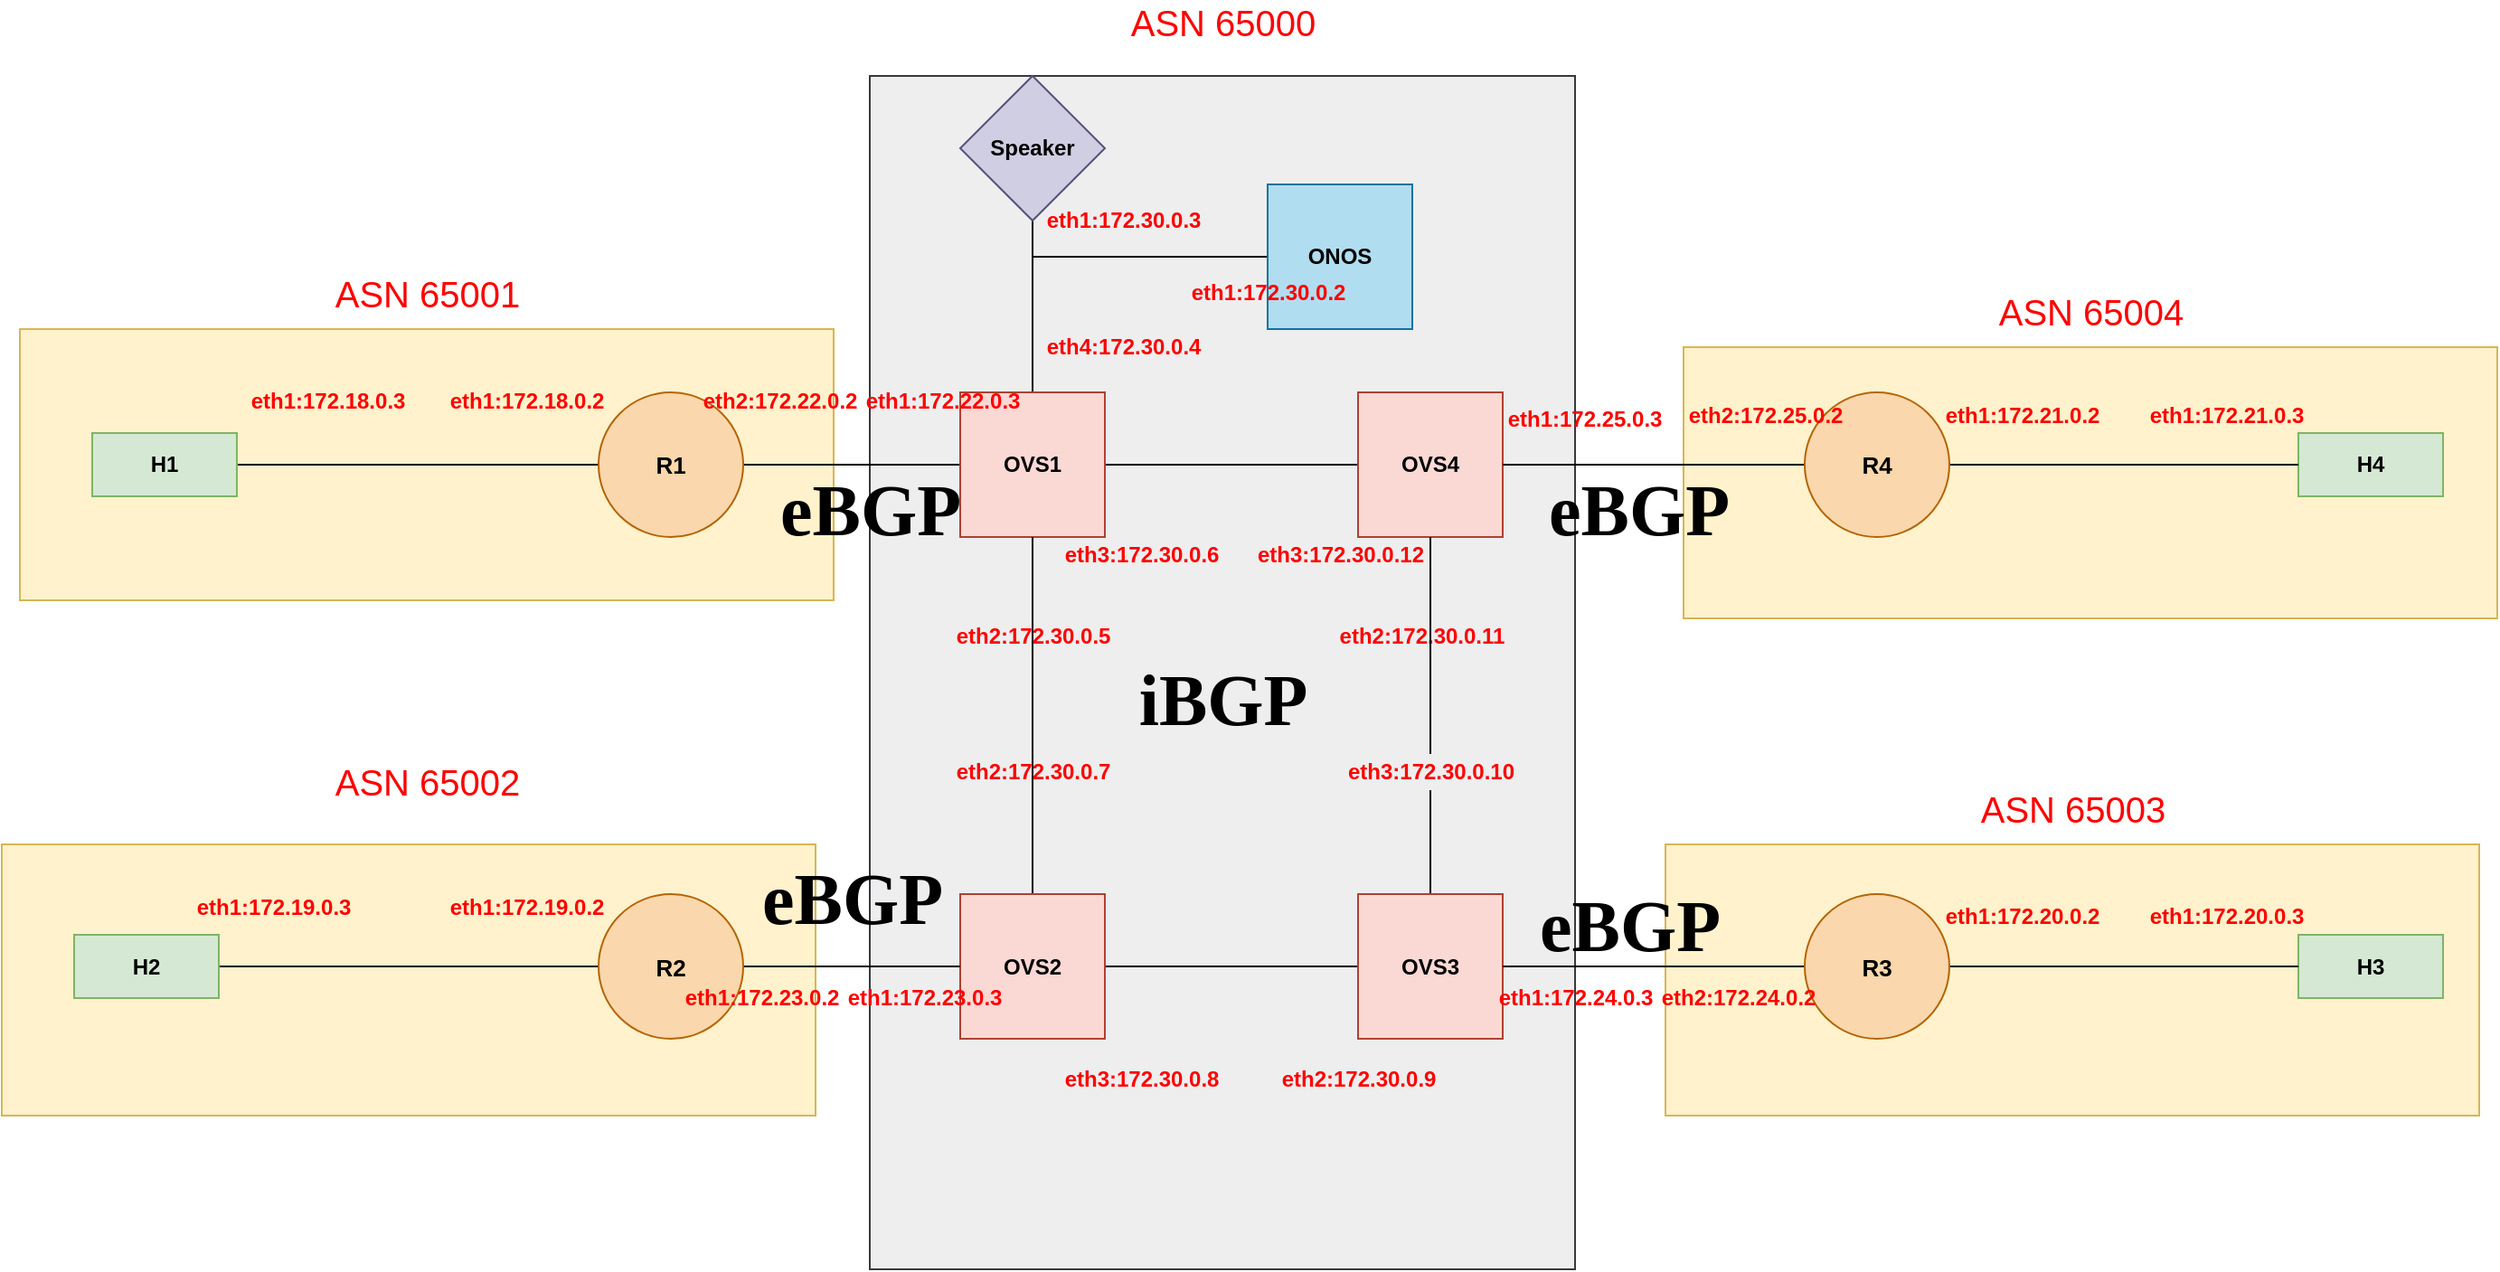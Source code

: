 <mxfile version="13.3.9" type="device"><diagram id="HV6yMSN1wz0igwXv1xap" name="Page-1"><mxGraphModel dx="2249" dy="763" grid="1" gridSize="10" guides="1" tooltips="1" connect="1" arrows="1" fold="1" page="1" pageScale="1" pageWidth="827" pageHeight="1169" math="0" shadow="0"><root><mxCell id="0"/><mxCell id="1" parent="0"/><mxCell id="FBWD2kuqQ2BglfRGtLG2-1" value="" style="rounded=0;whiteSpace=wrap;html=1;fillColor=#fff2cc;strokeColor=#d6b656;fontStyle=1" parent="1" vertex="1"><mxGeometry x="-230" y="190" width="450" height="150" as="geometry"/></mxCell><mxCell id="FBWD2kuqQ2BglfRGtLG2-5" value="" style="rounded=0;whiteSpace=wrap;html=1;fillColor=#eeeeee;strokeColor=#36393d;" parent="1" vertex="1"><mxGeometry x="240" y="50" width="390" height="660" as="geometry"/></mxCell><mxCell id="FBWD2kuqQ2BglfRGtLG2-8" value="&lt;font style=&quot;font-size: 20px&quot;&gt;ASN 65000&lt;/font&gt;" style="text;html=1;align=center;verticalAlign=middle;resizable=0;points=[];autosize=1;fontColor=#FF0000;fontStyle=0" parent="1" vertex="1"><mxGeometry x="375" y="10" width="120" height="20" as="geometry"/></mxCell><mxCell id="FBWD2kuqQ2BglfRGtLG2-14" value="&lt;font style=&quot;font-size: 20px&quot;&gt;ASN 65001&lt;/font&gt;" style="text;html=1;align=center;verticalAlign=middle;resizable=0;points=[];autosize=1;fontColor=#FF0000;fontStyle=0" parent="1" vertex="1"><mxGeometry x="-65" y="160" width="120" height="20" as="geometry"/></mxCell><mxCell id="FBWD2kuqQ2BglfRGtLG2-44" style="edgeStyle=orthogonalEdgeStyle;rounded=0;orthogonalLoop=1;jettySize=auto;html=1;entryX=0;entryY=0.5;entryDx=0;entryDy=0;endArrow=none;endFill=0;fontColor=#FF0000;fontStyle=1" parent="1" source="FBWD2kuqQ2BglfRGtLG2-18" target="FBWD2kuqQ2BglfRGtLG2-22" edge="1"><mxGeometry relative="1" as="geometry"/></mxCell><mxCell id="FBWD2kuqQ2BglfRGtLG2-18" value="H1" style="rounded=0;whiteSpace=wrap;html=1;fillColor=#d5e8d4;strokeColor=#82b366;fontStyle=1" parent="1" vertex="1"><mxGeometry x="-190" y="247.5" width="80" height="35" as="geometry"/></mxCell><mxCell id="FBWD2kuqQ2BglfRGtLG2-69" style="edgeStyle=orthogonalEdgeStyle;rounded=0;orthogonalLoop=1;jettySize=auto;html=1;exitX=1;exitY=0.5;exitDx=0;exitDy=0;endArrow=none;endFill=0;fontColor=#FF0000;fontStyle=1" parent="1" source="FBWD2kuqQ2BglfRGtLG2-22" target="FBWD2kuqQ2BglfRGtLG2-26" edge="1"><mxGeometry relative="1" as="geometry"/></mxCell><mxCell id="FBWD2kuqQ2BglfRGtLG2-22" value="&lt;font style=&quot;font-size: 13px&quot;&gt;R1&lt;/font&gt;" style="ellipse;whiteSpace=wrap;html=1;aspect=fixed;fillColor=#fad7ac;strokeColor=#b46504;fontStyle=1" parent="1" vertex="1"><mxGeometry x="90" y="225" width="80" height="80" as="geometry"/></mxCell><mxCell id="FBWD2kuqQ2BglfRGtLG2-81" style="edgeStyle=orthogonalEdgeStyle;rounded=0;orthogonalLoop=1;jettySize=auto;html=1;entryX=0;entryY=0.5;entryDx=0;entryDy=0;endArrow=none;endFill=0;fontFamily=Times New Roman;fontColor=#FF0000;fontStyle=1" parent="1" source="FBWD2kuqQ2BglfRGtLG2-26" target="FBWD2kuqQ2BglfRGtLG2-28" edge="1"><mxGeometry relative="1" as="geometry"/></mxCell><mxCell id="FBWD2kuqQ2BglfRGtLG2-102" style="edgeStyle=orthogonalEdgeStyle;rounded=0;orthogonalLoop=1;jettySize=auto;html=1;exitX=0;exitY=0.5;exitDx=0;exitDy=0;entryX=0.5;entryY=1;entryDx=0;entryDy=0;endArrow=none;endFill=0;fontFamily=Times New Roman;fontColor=#FF0000;" parent="1" source="FBWD2kuqQ2BglfRGtLG2-26" target="FBWD2kuqQ2BglfRGtLG2-34" edge="1"><mxGeometry relative="1" as="geometry"/></mxCell><mxCell id="FBWD2kuqQ2BglfRGtLG2-26" value="OVS1" style="whiteSpace=wrap;html=1;aspect=fixed;fillColor=#fad9d5;strokeColor=#ae4132;direction=south;fontStyle=1" parent="1" vertex="1"><mxGeometry x="290" y="225" width="80" height="80" as="geometry"/></mxCell><mxCell id="FBWD2kuqQ2BglfRGtLG2-77" style="edgeStyle=orthogonalEdgeStyle;rounded=0;orthogonalLoop=1;jettySize=auto;html=1;entryX=1;entryY=0.5;entryDx=0;entryDy=0;endArrow=none;endFill=0;fontColor=#FF0000;fontStyle=1" parent="1" source="FBWD2kuqQ2BglfRGtLG2-27" target="FBWD2kuqQ2BglfRGtLG2-26" edge="1"><mxGeometry relative="1" as="geometry"/></mxCell><mxCell id="FBWD2kuqQ2BglfRGtLG2-80" style="edgeStyle=orthogonalEdgeStyle;rounded=0;orthogonalLoop=1;jettySize=auto;html=1;exitX=1;exitY=0.5;exitDx=0;exitDy=0;entryX=0;entryY=0.5;entryDx=0;entryDy=0;endArrow=none;endFill=0;fontFamily=Times New Roman;fontColor=#FF0000;fontStyle=1" parent="1" source="FBWD2kuqQ2BglfRGtLG2-27" target="FBWD2kuqQ2BglfRGtLG2-29" edge="1"><mxGeometry relative="1" as="geometry"/></mxCell><mxCell id="FBWD2kuqQ2BglfRGtLG2-27" value="OVS2" style="whiteSpace=wrap;html=1;aspect=fixed;fillColor=#fad9d5;strokeColor=#ae4132;fontStyle=1" parent="1" vertex="1"><mxGeometry x="290" y="502.5" width="80" height="80" as="geometry"/></mxCell><mxCell id="FBWD2kuqQ2BglfRGtLG2-82" style="edgeStyle=orthogonalEdgeStyle;rounded=0;orthogonalLoop=1;jettySize=auto;html=1;entryX=0.5;entryY=0;entryDx=0;entryDy=0;endArrow=none;endFill=0;fontFamily=Times New Roman;fontColor=#FF0000;fontStyle=1" parent="1" source="FBWD2kuqQ2BglfRGtLG2-85" target="FBWD2kuqQ2BglfRGtLG2-29" edge="1"><mxGeometry relative="1" as="geometry"/></mxCell><mxCell id="FBWD2kuqQ2BglfRGtLG2-28" value="&lt;span&gt;OVS4&lt;/span&gt;" style="whiteSpace=wrap;html=1;aspect=fixed;fillColor=#fad9d5;strokeColor=#ae4132;fontStyle=1" parent="1" vertex="1"><mxGeometry x="510" y="225" width="80" height="80" as="geometry"/></mxCell><mxCell id="FBWD2kuqQ2BglfRGtLG2-29" value="OVS3" style="whiteSpace=wrap;html=1;aspect=fixed;fillColor=#fad9d5;strokeColor=#ae4132;fontStyle=1" parent="1" vertex="1"><mxGeometry x="510" y="502.5" width="80" height="80" as="geometry"/></mxCell><mxCell id="FBWD2kuqQ2BglfRGtLG2-103" style="edgeStyle=orthogonalEdgeStyle;rounded=0;orthogonalLoop=1;jettySize=auto;html=1;exitX=0;exitY=0.5;exitDx=0;exitDy=0;endArrow=none;endFill=0;fontFamily=Times New Roman;fontColor=#FF0000;" parent="1" source="FBWD2kuqQ2BglfRGtLG2-31" edge="1"><mxGeometry relative="1" as="geometry"><mxPoint x="330" y="150" as="targetPoint"/></mxGeometry></mxCell><mxCell id="FBWD2kuqQ2BglfRGtLG2-31" value="&lt;span&gt;ONOS&lt;/span&gt;" style="whiteSpace=wrap;html=1;aspect=fixed;fillColor=#b1ddf0;strokeColor=#10739e;fontStyle=1" parent="1" vertex="1"><mxGeometry x="460" y="110" width="80" height="80" as="geometry"/></mxCell><mxCell id="FBWD2kuqQ2BglfRGtLG2-34" value="&lt;span&gt;Speaker&lt;/span&gt;" style="rhombus;whiteSpace=wrap;html=1;fillColor=#d0cee2;strokeColor=#56517e;fontStyle=1" parent="1" vertex="1"><mxGeometry x="290" y="50" width="80" height="80" as="geometry"/></mxCell><mxCell id="FBWD2kuqQ2BglfRGtLG2-45" value="eth1:172.18.0.3" style="text;html=1;align=center;verticalAlign=middle;resizable=0;points=[];autosize=1;fontColor=#FF0000;fontStyle=1" parent="1" vertex="1"><mxGeometry x="-110" y="220" width="100" height="20" as="geometry"/></mxCell><mxCell id="FBWD2kuqQ2BglfRGtLG2-46" value="eth1:172.18.0.2" style="text;html=1;align=center;verticalAlign=middle;resizable=0;points=[];autosize=1;fontColor=#FF0000;fontStyle=1" parent="1" vertex="1"><mxGeometry y="220" width="100" height="20" as="geometry"/></mxCell><mxCell id="FBWD2kuqQ2BglfRGtLG2-48" value="" style="rounded=0;whiteSpace=wrap;html=1;fillColor=#fff2cc;strokeColor=#d6b656;fontStyle=1" parent="1" vertex="1"><mxGeometry x="-240" y="475" width="450" height="150" as="geometry"/></mxCell><mxCell id="FBWD2kuqQ2BglfRGtLG2-49" value="&lt;font style=&quot;font-size: 20px&quot;&gt;ASN 65002&lt;/font&gt;" style="text;html=1;align=center;verticalAlign=middle;resizable=0;points=[];autosize=1;fontColor=#FF0000;fontStyle=0" parent="1" vertex="1"><mxGeometry x="-65" y="430" width="120" height="20" as="geometry"/></mxCell><mxCell id="FBWD2kuqQ2BglfRGtLG2-50" style="edgeStyle=orthogonalEdgeStyle;rounded=0;orthogonalLoop=1;jettySize=auto;html=1;entryX=0;entryY=0.5;entryDx=0;entryDy=0;endArrow=none;endFill=0;fontColor=#FF0000;fontStyle=1" parent="1" source="FBWD2kuqQ2BglfRGtLG2-51" target="FBWD2kuqQ2BglfRGtLG2-52" edge="1"><mxGeometry relative="1" as="geometry"/></mxCell><mxCell id="FBWD2kuqQ2BglfRGtLG2-51" value="H2" style="rounded=0;whiteSpace=wrap;html=1;fillColor=#d5e8d4;strokeColor=#82b366;fontStyle=1" parent="1" vertex="1"><mxGeometry x="-200" y="525" width="80" height="35" as="geometry"/></mxCell><mxCell id="FBWD2kuqQ2BglfRGtLG2-75" style="edgeStyle=orthogonalEdgeStyle;rounded=0;orthogonalLoop=1;jettySize=auto;html=1;endArrow=none;endFill=0;fontColor=#FF0000;fontStyle=1" parent="1" source="FBWD2kuqQ2BglfRGtLG2-52" target="FBWD2kuqQ2BglfRGtLG2-27" edge="1"><mxGeometry relative="1" as="geometry"/></mxCell><mxCell id="FBWD2kuqQ2BglfRGtLG2-52" value="&lt;font style=&quot;font-size: 13px&quot;&gt;R2&lt;/font&gt;" style="ellipse;whiteSpace=wrap;html=1;aspect=fixed;fillColor=#fad7ac;strokeColor=#b46504;fontStyle=1" parent="1" vertex="1"><mxGeometry x="90" y="502.5" width="80" height="80" as="geometry"/></mxCell><mxCell id="FBWD2kuqQ2BglfRGtLG2-53" value="eth1:172.19.0.3" style="text;html=1;align=center;verticalAlign=middle;resizable=0;points=[];autosize=1;fontColor=#FF0000;fontStyle=1" parent="1" vertex="1"><mxGeometry x="-140" y="500" width="100" height="20" as="geometry"/></mxCell><mxCell id="FBWD2kuqQ2BglfRGtLG2-54" value="eth1:172.19.0.2" style="text;html=1;align=center;verticalAlign=middle;resizable=0;points=[];autosize=1;fontColor=#FF0000;fontStyle=1" parent="1" vertex="1"><mxGeometry y="500" width="100" height="20" as="geometry"/></mxCell><mxCell id="FBWD2kuqQ2BglfRGtLG2-55" value="" style="rounded=0;whiteSpace=wrap;html=1;fillColor=#fff2cc;strokeColor=#d6b656;" parent="1" vertex="1"><mxGeometry x="690" y="200" width="450" height="150" as="geometry"/></mxCell><mxCell id="FBWD2kuqQ2BglfRGtLG2-56" value="&lt;font style=&quot;font-size: 20px&quot;&gt;ASN 65004&lt;/font&gt;" style="text;html=1;align=center;verticalAlign=middle;resizable=0;points=[];autosize=1;fontColor=#FF0000;fontStyle=0" parent="1" vertex="1"><mxGeometry x="855" y="170" width="120" height="20" as="geometry"/></mxCell><mxCell id="FBWD2kuqQ2BglfRGtLG2-58" value="H4" style="rounded=0;whiteSpace=wrap;html=1;fillColor=#d5e8d4;strokeColor=#82b366;fontStyle=1" parent="1" vertex="1"><mxGeometry x="1030" y="247.5" width="80" height="35" as="geometry"/></mxCell><mxCell id="FBWD2kuqQ2BglfRGtLG2-92" style="edgeStyle=orthogonalEdgeStyle;rounded=0;orthogonalLoop=1;jettySize=auto;html=1;entryX=1;entryY=0.5;entryDx=0;entryDy=0;endArrow=none;endFill=0;fontFamily=Times New Roman;fontColor=#FF0000;fontStyle=1" parent="1" source="FBWD2kuqQ2BglfRGtLG2-59" target="FBWD2kuqQ2BglfRGtLG2-28" edge="1"><mxGeometry relative="1" as="geometry"/></mxCell><mxCell id="FBWD2kuqQ2BglfRGtLG2-94" style="edgeStyle=orthogonalEdgeStyle;rounded=0;orthogonalLoop=1;jettySize=auto;html=1;entryX=0;entryY=0.5;entryDx=0;entryDy=0;endArrow=none;endFill=0;fontFamily=Times New Roman;fontColor=#FF0000;fontStyle=1" parent="1" source="FBWD2kuqQ2BglfRGtLG2-59" target="FBWD2kuqQ2BglfRGtLG2-58" edge="1"><mxGeometry relative="1" as="geometry"/></mxCell><mxCell id="FBWD2kuqQ2BglfRGtLG2-59" value="&lt;font style=&quot;font-size: 13px&quot;&gt;R4&lt;/font&gt;" style="ellipse;whiteSpace=wrap;html=1;aspect=fixed;fillColor=#fad7ac;strokeColor=#b46504;fontStyle=1" parent="1" vertex="1"><mxGeometry x="757" y="225" width="80" height="80" as="geometry"/></mxCell><mxCell id="FBWD2kuqQ2BglfRGtLG2-60" value="&lt;span&gt;eth1:172.21.0.2&lt;/span&gt;" style="text;html=1;align=center;verticalAlign=middle;resizable=0;points=[];autosize=1;fontColor=#FF0000;fontStyle=1" parent="1" vertex="1"><mxGeometry x="827" y="227.5" width="100" height="20" as="geometry"/></mxCell><mxCell id="FBWD2kuqQ2BglfRGtLG2-61" value="&lt;span&gt;eth1:172.21.0.3&lt;/span&gt;" style="text;html=1;align=center;verticalAlign=middle;resizable=0;points=[];autosize=1;fontColor=#FF0000;fontStyle=1" parent="1" vertex="1"><mxGeometry x="940" y="227.5" width="100" height="20" as="geometry"/></mxCell><mxCell id="FBWD2kuqQ2BglfRGtLG2-62" value="" style="rounded=0;whiteSpace=wrap;html=1;fillColor=#fff2cc;strokeColor=#d6b656;" parent="1" vertex="1"><mxGeometry x="680" y="475" width="450" height="150" as="geometry"/></mxCell><mxCell id="FBWD2kuqQ2BglfRGtLG2-63" value="&lt;font style=&quot;font-size: 20px&quot;&gt;ASN 65003&lt;/font&gt;" style="text;html=1;align=center;verticalAlign=middle;resizable=0;points=[];autosize=1;fontColor=#FF0000;fontStyle=0" parent="1" vertex="1"><mxGeometry x="845" y="445" width="120" height="20" as="geometry"/></mxCell><mxCell id="FBWD2kuqQ2BglfRGtLG2-65" value="H3" style="rounded=0;whiteSpace=wrap;html=1;fillColor=#d5e8d4;strokeColor=#82b366;fontStyle=1" parent="1" vertex="1"><mxGeometry x="1030" y="525" width="80" height="35" as="geometry"/></mxCell><mxCell id="FBWD2kuqQ2BglfRGtLG2-93" style="edgeStyle=orthogonalEdgeStyle;rounded=0;orthogonalLoop=1;jettySize=auto;html=1;endArrow=none;endFill=0;fontFamily=Times New Roman;fontColor=#FF0000;fontStyle=1" parent="1" source="FBWD2kuqQ2BglfRGtLG2-66" target="FBWD2kuqQ2BglfRGtLG2-29" edge="1"><mxGeometry relative="1" as="geometry"/></mxCell><mxCell id="FBWD2kuqQ2BglfRGtLG2-95" style="edgeStyle=orthogonalEdgeStyle;rounded=0;orthogonalLoop=1;jettySize=auto;html=1;endArrow=none;endFill=0;fontFamily=Times New Roman;fontColor=#FF0000;fontStyle=1" parent="1" source="FBWD2kuqQ2BglfRGtLG2-66" target="FBWD2kuqQ2BglfRGtLG2-65" edge="1"><mxGeometry relative="1" as="geometry"/></mxCell><mxCell id="FBWD2kuqQ2BglfRGtLG2-66" value="&lt;font style=&quot;font-size: 13px&quot;&gt;R3&lt;/font&gt;" style="ellipse;whiteSpace=wrap;html=1;aspect=fixed;fillColor=#fad7ac;strokeColor=#b46504;fontStyle=1" parent="1" vertex="1"><mxGeometry x="757" y="502.5" width="80" height="80" as="geometry"/></mxCell><mxCell id="FBWD2kuqQ2BglfRGtLG2-70" value="eth2:172.22.0.2" style="text;html=1;align=center;verticalAlign=middle;resizable=0;points=[];autosize=1;fontColor=#FF0000;fontStyle=1" parent="1" vertex="1"><mxGeometry x="140" y="220" width="100" height="20" as="geometry"/></mxCell><mxCell id="FBWD2kuqQ2BglfRGtLG2-71" value="eth1:172.22.0.3" style="text;html=1;align=center;verticalAlign=middle;resizable=0;points=[];autosize=1;fontColor=#FF0000;fontStyle=1" parent="1" vertex="1"><mxGeometry x="230" y="220" width="100" height="20" as="geometry"/></mxCell><mxCell id="FBWD2kuqQ2BglfRGtLG2-74" value="eth1:172.23.0.2" style="text;html=1;align=center;verticalAlign=middle;resizable=0;points=[];autosize=1;fontColor=#FF0000;fontStyle=1" parent="1" vertex="1"><mxGeometry x="130" y="550" width="100" height="20" as="geometry"/></mxCell><mxCell id="FBWD2kuqQ2BglfRGtLG2-76" value="eth1:172.23.0.3" style="text;html=1;align=center;verticalAlign=middle;resizable=0;points=[];autosize=1;fontColor=#FF0000;fontStyle=1" parent="1" vertex="1"><mxGeometry x="220" y="550" width="100" height="20" as="geometry"/></mxCell><mxCell id="FBWD2kuqQ2BglfRGtLG2-78" value="eth2:172.30.0.5" style="text;html=1;align=center;verticalAlign=middle;resizable=0;points=[];autosize=1;fontColor=#FF0000;fontStyle=1" parent="1" vertex="1"><mxGeometry x="280" y="350" width="100" height="20" as="geometry"/></mxCell><mxCell id="FBWD2kuqQ2BglfRGtLG2-79" value="eth2:172.30.0.7" style="text;html=1;align=center;verticalAlign=middle;resizable=0;points=[];autosize=1;fontColor=#FF0000;fontStyle=1" parent="1" vertex="1"><mxGeometry x="280" y="425" width="100" height="20" as="geometry"/></mxCell><mxCell id="FBWD2kuqQ2BglfRGtLG2-83" value="eth3:172.30.0.8" style="text;html=1;align=center;verticalAlign=middle;resizable=0;points=[];autosize=1;fontColor=#FF0000;fontStyle=1" parent="1" vertex="1"><mxGeometry x="340" y="595" width="100" height="20" as="geometry"/></mxCell><mxCell id="FBWD2kuqQ2BglfRGtLG2-84" value="eth2:172.30.0.9" style="text;html=1;align=center;verticalAlign=middle;resizable=0;points=[];autosize=1;fontColor=#FF0000;fontStyle=1" parent="1" vertex="1"><mxGeometry x="460" y="595" width="100" height="20" as="geometry"/></mxCell><mxCell id="FBWD2kuqQ2BglfRGtLG2-86" value="eth2:172.30.0.11" style="text;html=1;align=center;verticalAlign=middle;resizable=0;points=[];autosize=1;fontColor=#FF0000;fontStyle=1" parent="1" vertex="1"><mxGeometry x="490" y="350" width="110" height="20" as="geometry"/></mxCell><mxCell id="FBWD2kuqQ2BglfRGtLG2-87" value="eth3:172.30.0.6" style="text;html=1;align=center;verticalAlign=middle;resizable=0;points=[];autosize=1;fontColor=#FF0000;fontStyle=1" parent="1" vertex="1"><mxGeometry x="340" y="305" width="100" height="20" as="geometry"/></mxCell><mxCell id="FBWD2kuqQ2BglfRGtLG2-88" value="eth3:172.30.0.12" style="text;html=1;align=center;verticalAlign=middle;resizable=0;points=[];autosize=1;fontColor=#FF0000;fontStyle=1" parent="1" vertex="1"><mxGeometry x="445" y="305" width="110" height="20" as="geometry"/></mxCell><mxCell id="FBWD2kuqQ2BglfRGtLG2-85" value="eth3:172.30.0.10" style="text;html=1;align=center;verticalAlign=middle;resizable=0;points=[];autosize=1;fontColor=#FF0000;fontStyle=1" parent="1" vertex="1"><mxGeometry x="495" y="425" width="110" height="20" as="geometry"/></mxCell><mxCell id="FBWD2kuqQ2BglfRGtLG2-89" style="edgeStyle=orthogonalEdgeStyle;rounded=0;orthogonalLoop=1;jettySize=auto;html=1;entryX=0.5;entryY=0;entryDx=0;entryDy=0;endArrow=none;endFill=0;fontFamily=Times New Roman;fontColor=#FF0000;fontStyle=1" parent="1" source="FBWD2kuqQ2BglfRGtLG2-28" target="FBWD2kuqQ2BglfRGtLG2-85" edge="1"><mxGeometry relative="1" as="geometry"><mxPoint x="550" y="305" as="sourcePoint"/><mxPoint x="550" y="502.5" as="targetPoint"/></mxGeometry></mxCell><mxCell id="FBWD2kuqQ2BglfRGtLG2-96" value="eth1:172.25.0.3" style="text;html=1;align=center;verticalAlign=middle;resizable=0;points=[];autosize=1;fontColor=#FF0000;fontStyle=1" parent="1" vertex="1"><mxGeometry x="585" y="230" width="100" height="20" as="geometry"/></mxCell><mxCell id="FBWD2kuqQ2BglfRGtLG2-97" value="eth2:172.25.0.2" style="text;html=1;align=center;verticalAlign=middle;resizable=0;points=[];autosize=1;fontColor=#FF0000;fontStyle=1" parent="1" vertex="1"><mxGeometry x="685" y="227.5" width="100" height="20" as="geometry"/></mxCell><mxCell id="FBWD2kuqQ2BglfRGtLG2-98" value="eth1:172.24.0.3" style="text;html=1;align=center;verticalAlign=middle;resizable=0;points=[];autosize=1;fontColor=#FF0000;fontStyle=1" parent="1" vertex="1"><mxGeometry x="580" y="550" width="100" height="20" as="geometry"/></mxCell><mxCell id="FBWD2kuqQ2BglfRGtLG2-99" value="eth2:172.24.0.2" style="text;html=1;align=center;verticalAlign=middle;resizable=0;points=[];autosize=1;fontColor=#FF0000;fontStyle=1" parent="1" vertex="1"><mxGeometry x="670" y="550" width="100" height="20" as="geometry"/></mxCell><mxCell id="FBWD2kuqQ2BglfRGtLG2-100" value="eth1:172.20.0.2" style="text;html=1;align=center;verticalAlign=middle;resizable=0;points=[];autosize=1;fontColor=#FF0000;fontStyle=1" parent="1" vertex="1"><mxGeometry x="827" y="505" width="100" height="20" as="geometry"/></mxCell><mxCell id="FBWD2kuqQ2BglfRGtLG2-101" value="eth1:172.20.0.3" style="text;html=1;align=center;verticalAlign=middle;resizable=0;points=[];autosize=1;fontColor=#FF0000;fontStyle=1" parent="1" vertex="1"><mxGeometry x="940" y="505" width="100" height="20" as="geometry"/></mxCell><mxCell id="FBWD2kuqQ2BglfRGtLG2-104" value="eth4:172.30.0.4" style="text;html=1;align=center;verticalAlign=middle;resizable=0;points=[];autosize=1;fontColor=#FF0000;fontStyle=1" parent="1" vertex="1"><mxGeometry x="330" y="190" width="100" height="20" as="geometry"/></mxCell><mxCell id="FBWD2kuqQ2BglfRGtLG2-105" value="eth1:172.30.0.3" style="text;html=1;align=center;verticalAlign=middle;resizable=0;points=[];autosize=1;fontColor=#FF0000;fontStyle=1" parent="1" vertex="1"><mxGeometry x="330" y="120" width="100" height="20" as="geometry"/></mxCell><mxCell id="FBWD2kuqQ2BglfRGtLG2-106" value="eth1:172.30.0.2" style="text;html=1;align=center;verticalAlign=middle;resizable=0;points=[];autosize=1;fontColor=#FF0000;fontStyle=1" parent="1" vertex="1"><mxGeometry x="410" y="160" width="100" height="20" as="geometry"/></mxCell><mxCell id="FBWD2kuqQ2BglfRGtLG2-107" value="&lt;font style=&quot;font-size: 40px&quot;&gt;&lt;b&gt;iBGP&lt;/b&gt;&lt;/font&gt;" style="text;html=1;align=center;verticalAlign=middle;resizable=0;points=[];autosize=1;fontFamily=Times New Roman;" parent="1" vertex="1"><mxGeometry x="380" y="380" width="110" height="30" as="geometry"/></mxCell><mxCell id="FBWD2kuqQ2BglfRGtLG2-108" value="&lt;font style=&quot;font-size: 40px&quot;&gt;&lt;b&gt;eBGP&lt;/b&gt;&lt;/font&gt;" style="text;html=1;align=center;verticalAlign=middle;resizable=0;points=[];autosize=1;fontFamily=Times New Roman;" parent="1" vertex="1"><mxGeometry x="605" y="275" width="120" height="30" as="geometry"/></mxCell><mxCell id="FBWD2kuqQ2BglfRGtLG2-109" value="&lt;font style=&quot;font-size: 40px&quot;&gt;&lt;b&gt;eBGP&lt;/b&gt;&lt;/font&gt;" style="text;html=1;align=center;verticalAlign=middle;resizable=0;points=[];autosize=1;fontFamily=Times New Roman;" parent="1" vertex="1"><mxGeometry x="600" y="505" width="120" height="30" as="geometry"/></mxCell><mxCell id="FBWD2kuqQ2BglfRGtLG2-110" value="&lt;font style=&quot;font-size: 40px&quot;&gt;&lt;b&gt;eBGP&lt;/b&gt;&lt;/font&gt;" style="text;html=1;align=center;verticalAlign=middle;resizable=0;points=[];autosize=1;fontFamily=Times New Roman;" parent="1" vertex="1"><mxGeometry x="180" y="275" width="120" height="30" as="geometry"/></mxCell><mxCell id="FBWD2kuqQ2BglfRGtLG2-111" value="&lt;font style=&quot;font-size: 40px&quot;&gt;&lt;b&gt;eBGP&lt;/b&gt;&lt;/font&gt;" style="text;html=1;align=center;verticalAlign=middle;resizable=0;points=[];autosize=1;fontFamily=Times New Roman;" parent="1" vertex="1"><mxGeometry x="170" y="490" width="120" height="30" as="geometry"/></mxCell></root></mxGraphModel></diagram></mxfile>